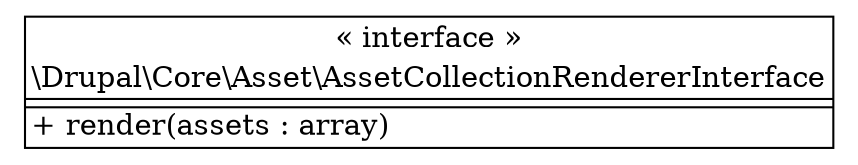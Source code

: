 digraph "Class Diagram" {
  node [shape=plaintext]
  "\\Drupal\\Core\\Asset\\AssetCollectionRendererInterface" [
    label=<
<table border="1" cellpadding="2" cellspacing="0" cellborder="0">
<tr><td align="center">&laquo; interface &raquo;</td></tr>
<tr><td align="center" title="interface AssetCollectionRendererInterface">\\Drupal\\Core\\Asset\\AssetCollectionRendererInterface</td></tr><hr />
<tr><td></td></tr>
<hr />
<tr><td align="left" title="public render">+ render(assets : array)</td></tr>
</table>
  >
  ];
}
